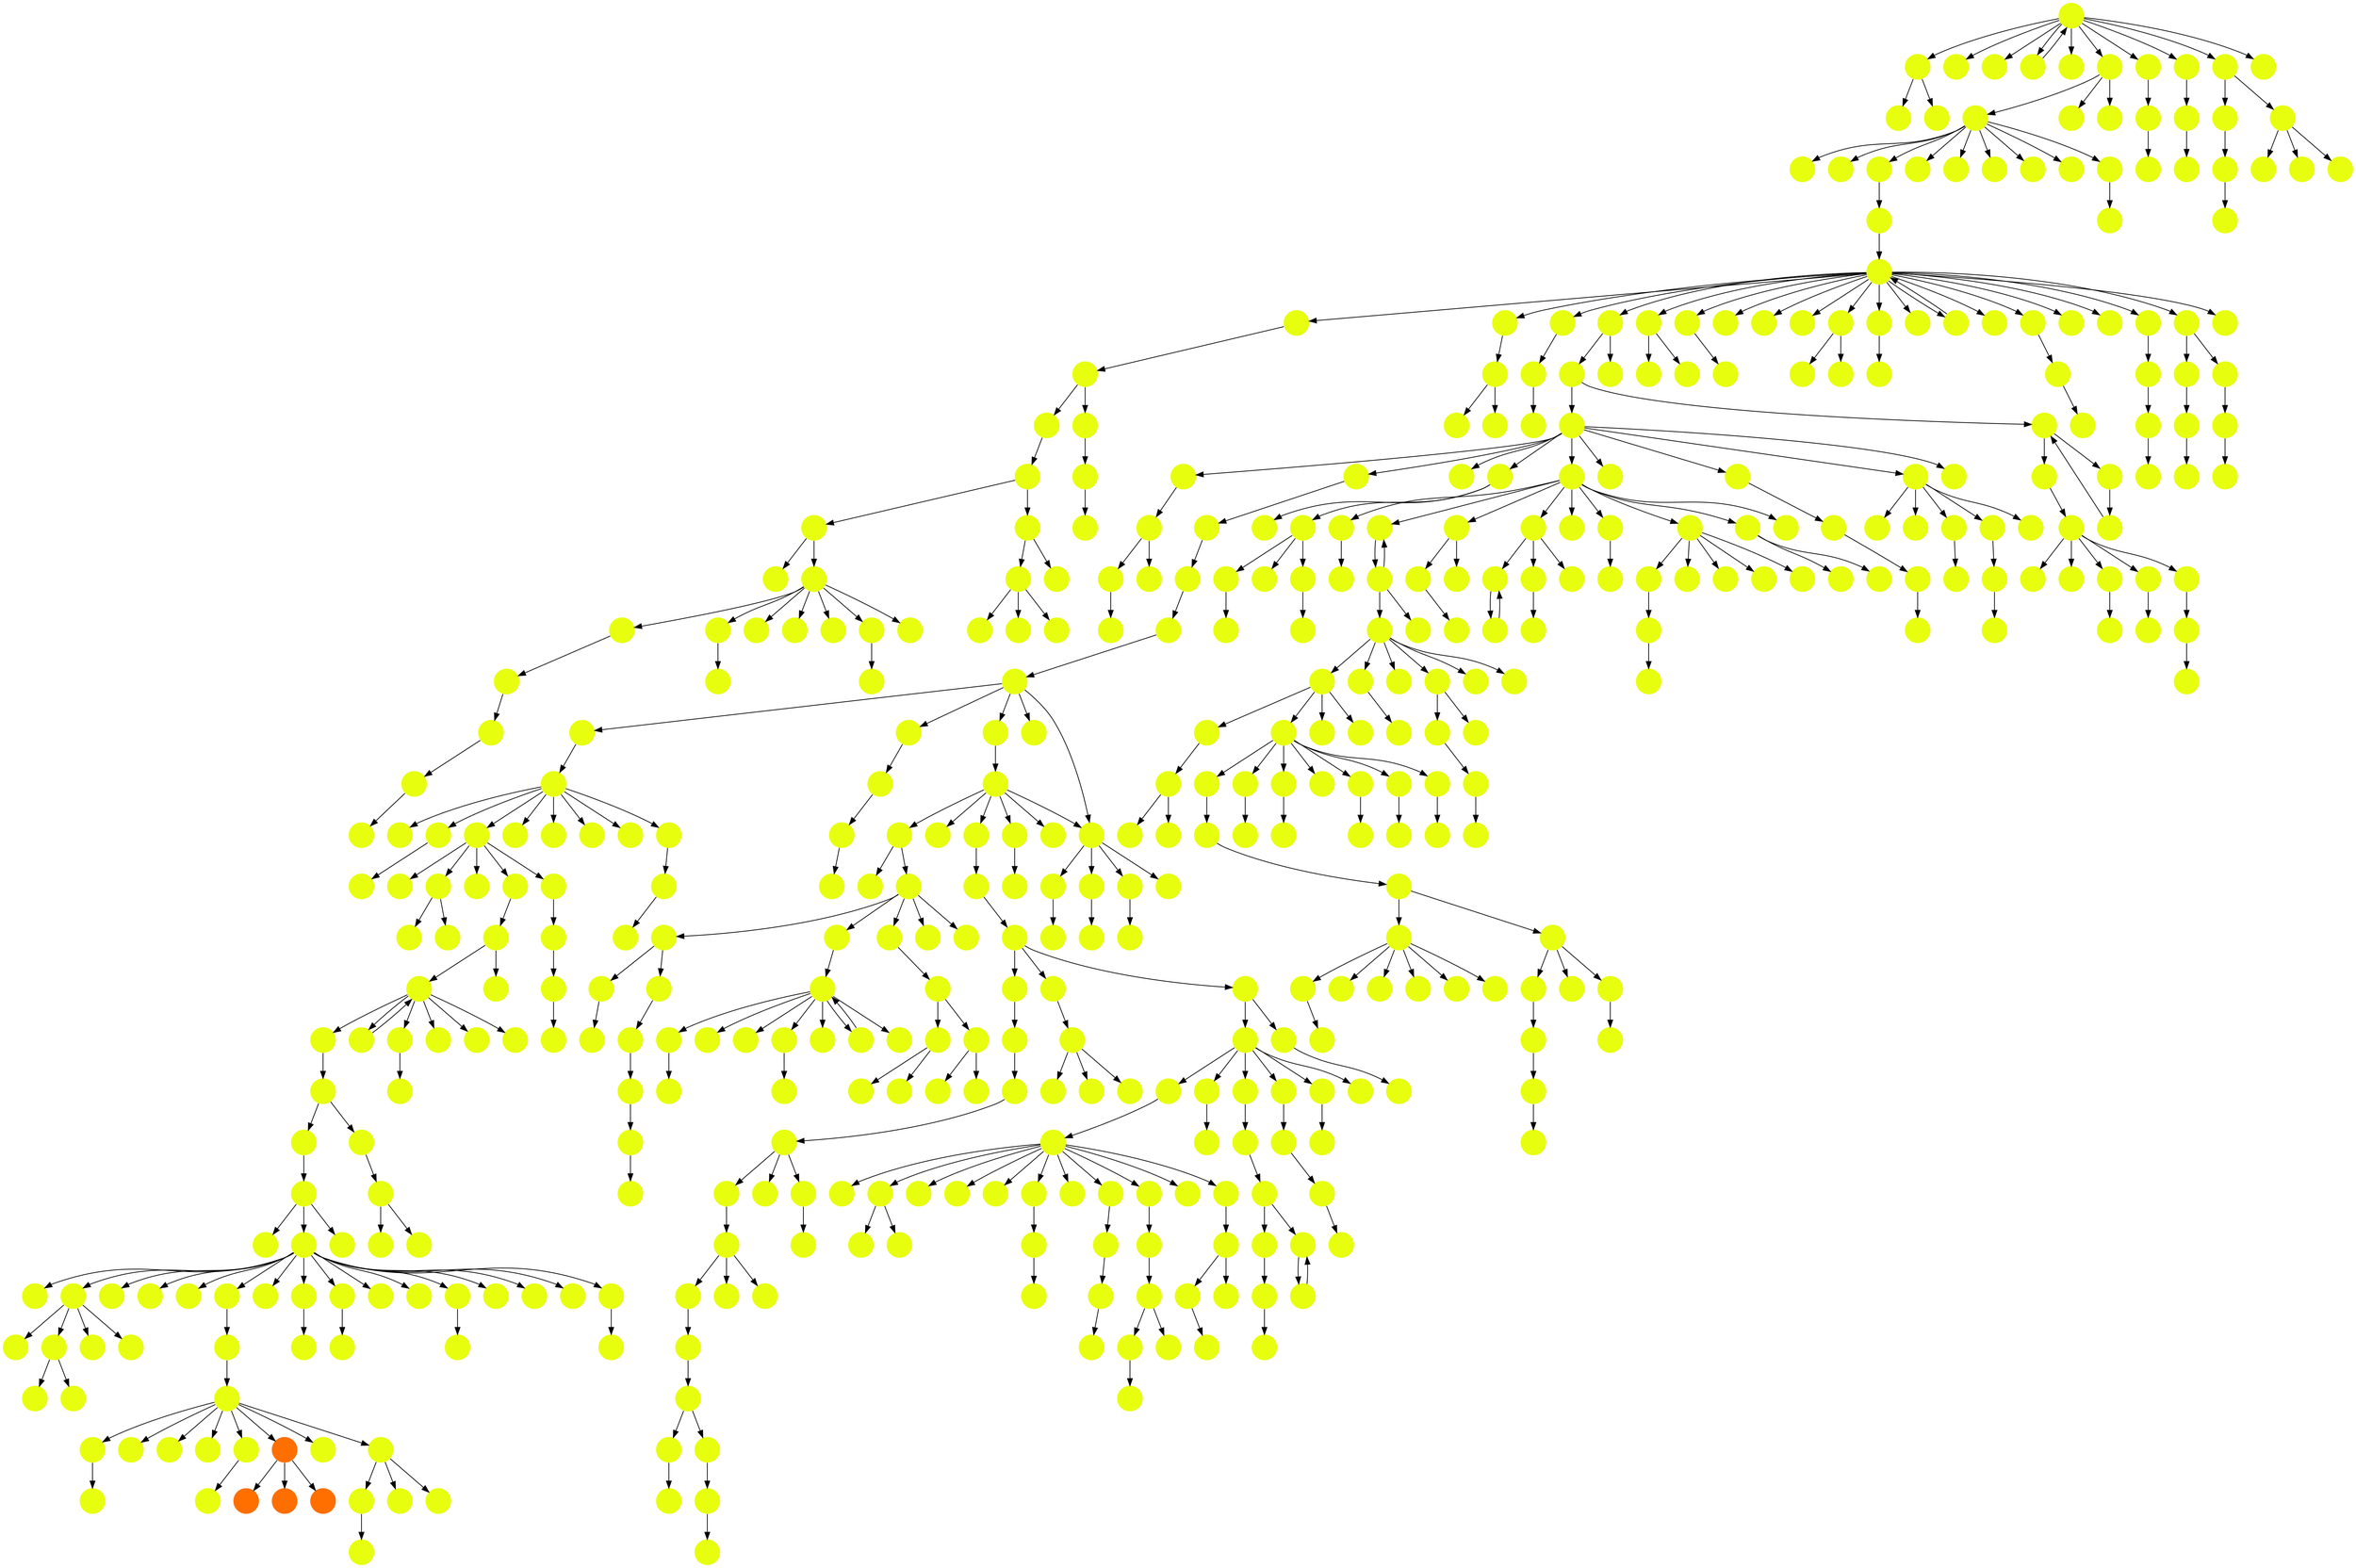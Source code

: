 digraph{
0 [tooltip = "P", penwidth = 0, style = filled, fillcolor = "#e7ff0f", shape = circle, label = ""]
1 [tooltip = "P", penwidth = 0, style = filled, fillcolor = "#e7ff0f", shape = circle, label = ""]
2 [tooltip = "P", penwidth = 0, style = filled, fillcolor = "#e7ff0f", shape = circle, label = ""]
3 [tooltip = "P", penwidth = 0, style = filled, fillcolor = "#e7ff0f", shape = circle, label = ""]
4 [tooltip = "P", penwidth = 0, style = filled, fillcolor = "#e7ff0f", shape = circle, label = ""]
5 [tooltip = "P", penwidth = 0, style = filled, fillcolor = "#e7ff0f", shape = circle, label = ""]
6 [tooltip = "P", penwidth = 0, style = filled, fillcolor = "#e7ff0f", shape = circle, label = ""]
7 [tooltip = "P", penwidth = 0, style = filled, fillcolor = "#e7ff0f", shape = circle, label = ""]
8 [tooltip = "P", penwidth = 0, style = filled, fillcolor = "#e7ff0f", shape = circle, label = ""]
9 [tooltip = "P", penwidth = 0, style = filled, fillcolor = "#e7ff0f", shape = circle, label = ""]
10 [tooltip = "P", penwidth = 0, style = filled, fillcolor = "#e7ff0f", shape = circle, label = ""]
11 [tooltip = "P", penwidth = 0, style = filled, fillcolor = "#e7ff0f", shape = circle, label = ""]
12 [tooltip = "P", penwidth = 0, style = filled, fillcolor = "#e7ff0f", shape = circle, label = ""]
13 [tooltip = "P", penwidth = 0, style = filled, fillcolor = "#e7ff0f", shape = circle, label = ""]
14 [tooltip = "P", penwidth = 0, style = filled, fillcolor = "#e7ff0f", shape = circle, label = ""]
15 [tooltip = "P", penwidth = 0, style = filled, fillcolor = "#e7ff0f", shape = circle, label = ""]
16 [tooltip = "P", penwidth = 0, style = filled, fillcolor = "#e7ff0f", shape = circle, label = ""]
17 [tooltip = "P", penwidth = 0, style = filled, fillcolor = "#e7ff0f", shape = circle, label = ""]
18 [tooltip = "P", penwidth = 0, style = filled, fillcolor = "#e7ff0f", shape = circle, label = ""]
19 [tooltip = "P", penwidth = 0, style = filled, fillcolor = "#e7ff0f", shape = circle, label = ""]
20 [tooltip = "P", penwidth = 0, style = filled, fillcolor = "#e7ff0f", shape = circle, label = ""]
21 [tooltip = "P", penwidth = 0, style = filled, fillcolor = "#e7ff0f", shape = circle, label = ""]
22 [tooltip = "P", penwidth = 0, style = filled, fillcolor = "#e7ff0f", shape = circle, label = ""]
23 [tooltip = "P", penwidth = 0, style = filled, fillcolor = "#e7ff0f", shape = circle, label = ""]
24 [tooltip = "P", penwidth = 0, style = filled, fillcolor = "#e7ff0f", shape = circle, label = ""]
25 [tooltip = "P", penwidth = 0, style = filled, fillcolor = "#e7ff0f", shape = circle, label = ""]
26 [tooltip = "P", penwidth = 0, style = filled, fillcolor = "#e7ff0f", shape = circle, label = ""]
27 [tooltip = "P", penwidth = 0, style = filled, fillcolor = "#e7ff0f", shape = circle, label = ""]
28 [tooltip = "P", penwidth = 0, style = filled, fillcolor = "#e7ff0f", shape = circle, label = ""]
29 [tooltip = "P", penwidth = 0, style = filled, fillcolor = "#e7ff0f", shape = circle, label = ""]
30 [tooltip = "P", penwidth = 0, style = filled, fillcolor = "#e7ff0f", shape = circle, label = ""]
31 [tooltip = "P", penwidth = 0, style = filled, fillcolor = "#e7ff0f", shape = circle, label = ""]
32 [tooltip = "P", penwidth = 0, style = filled, fillcolor = "#e7ff0f", shape = circle, label = ""]
33 [tooltip = "P", penwidth = 0, style = filled, fillcolor = "#e7ff0f", shape = circle, label = ""]
34 [tooltip = "P", penwidth = 0, style = filled, fillcolor = "#e7ff0f", shape = circle, label = ""]
35 [tooltip = "P", penwidth = 0, style = filled, fillcolor = "#e7ff0f", shape = circle, label = ""]
36 [tooltip = "P", penwidth = 0, style = filled, fillcolor = "#e7ff0f", shape = circle, label = ""]
37 [tooltip = "P", penwidth = 0, style = filled, fillcolor = "#e7ff0f", shape = circle, label = ""]
38 [tooltip = "P", penwidth = 0, style = filled, fillcolor = "#e7ff0f", shape = circle, label = ""]
39 [tooltip = "P", penwidth = 0, style = filled, fillcolor = "#e7ff0f", shape = circle, label = ""]
40 [tooltip = "P", penwidth = 0, style = filled, fillcolor = "#e7ff0f", shape = circle, label = ""]
41 [tooltip = "P", penwidth = 0, style = filled, fillcolor = "#e7ff0f", shape = circle, label = ""]
42 [tooltip = "P", penwidth = 0, style = filled, fillcolor = "#e7ff0f", shape = circle, label = ""]
43 [tooltip = "P", penwidth = 0, style = filled, fillcolor = "#e7ff0f", shape = circle, label = ""]
44 [tooltip = "P", penwidth = 0, style = filled, fillcolor = "#e7ff0f", shape = circle, label = ""]
45 [tooltip = "P", penwidth = 0, style = filled, fillcolor = "#e7ff0f", shape = circle, label = ""]
46 [tooltip = "P", penwidth = 0, style = filled, fillcolor = "#e7ff0f", shape = circle, label = ""]
47 [tooltip = "P", penwidth = 0, style = filled, fillcolor = "#e7ff0f", shape = circle, label = ""]
48 [tooltip = "P", penwidth = 0, style = filled, fillcolor = "#e7ff0f", shape = circle, label = ""]
49 [tooltip = "P", penwidth = 0, style = filled, fillcolor = "#e7ff0f", shape = circle, label = ""]
50 [tooltip = "P", penwidth = 0, style = filled, fillcolor = "#e7ff0f", shape = circle, label = ""]
51 [tooltip = "P", penwidth = 0, style = filled, fillcolor = "#e7ff0f", shape = circle, label = ""]
52 [tooltip = "P", penwidth = 0, style = filled, fillcolor = "#e7ff0f", shape = circle, label = ""]
53 [tooltip = "P", penwidth = 0, style = filled, fillcolor = "#e7ff0f", shape = circle, label = ""]
54 [tooltip = "P", penwidth = 0, style = filled, fillcolor = "#e7ff0f", shape = circle, label = ""]
55 [tooltip = "P", penwidth = 0, style = filled, fillcolor = "#e7ff0f", shape = circle, label = ""]
56 [tooltip = "P", penwidth = 0, style = filled, fillcolor = "#e7ff0f", shape = circle, label = ""]
57 [tooltip = "P", penwidth = 0, style = filled, fillcolor = "#e7ff0f", shape = circle, label = ""]
58 [tooltip = "P", penwidth = 0, style = filled, fillcolor = "#e7ff0f", shape = circle, label = ""]
59 [tooltip = "P", penwidth = 0, style = filled, fillcolor = "#e7ff0f", shape = circle, label = ""]
60 [tooltip = "P", penwidth = 0, style = filled, fillcolor = "#e7ff0f", shape = circle, label = ""]
61 [tooltip = "P", penwidth = 0, style = filled, fillcolor = "#e7ff0f", shape = circle, label = ""]
62 [tooltip = "P", penwidth = 0, style = filled, fillcolor = "#e7ff0f", shape = circle, label = ""]
63 [tooltip = "P", penwidth = 0, style = filled, fillcolor = "#e7ff0f", shape = circle, label = ""]
64 [tooltip = "P", penwidth = 0, style = filled, fillcolor = "#e7ff0f", shape = circle, label = ""]
65 [tooltip = "P", penwidth = 0, style = filled, fillcolor = "#e7ff0f", shape = circle, label = ""]
66 [tooltip = "P", penwidth = 0, style = filled, fillcolor = "#e7ff0f", shape = circle, label = ""]
67 [tooltip = "P", penwidth = 0, style = filled, fillcolor = "#e7ff0f", shape = circle, label = ""]
68 [tooltip = "P", penwidth = 0, style = filled, fillcolor = "#e7ff0f", shape = circle, label = ""]
69 [tooltip = "P", penwidth = 0, style = filled, fillcolor = "#e7ff0f", shape = circle, label = ""]
70 [tooltip = "P", penwidth = 0, style = filled, fillcolor = "#e7ff0f", shape = circle, label = ""]
71 [tooltip = "P", penwidth = 0, style = filled, fillcolor = "#e7ff0f", shape = circle, label = ""]
72 [tooltip = "P", penwidth = 0, style = filled, fillcolor = "#e7ff0f", shape = circle, label = ""]
73 [tooltip = "P", penwidth = 0, style = filled, fillcolor = "#e7ff0f", shape = circle, label = ""]
74 [tooltip = "P", penwidth = 0, style = filled, fillcolor = "#e7ff0f", shape = circle, label = ""]
75 [tooltip = "P", penwidth = 0, style = filled, fillcolor = "#e7ff0f", shape = circle, label = ""]
76 [tooltip = "P", penwidth = 0, style = filled, fillcolor = "#e7ff0f", shape = circle, label = ""]
77 [tooltip = "P", penwidth = 0, style = filled, fillcolor = "#e7ff0f", shape = circle, label = ""]
78 [tooltip = "P", penwidth = 0, style = filled, fillcolor = "#e7ff0f", shape = circle, label = ""]
79 [tooltip = "P", penwidth = 0, style = filled, fillcolor = "#e7ff0f", shape = circle, label = ""]
80 [tooltip = "P", penwidth = 0, style = filled, fillcolor = "#e7ff0f", shape = circle, label = ""]
81 [tooltip = "P", penwidth = 0, style = filled, fillcolor = "#e7ff0f", shape = circle, label = ""]
82 [tooltip = "P", penwidth = 0, style = filled, fillcolor = "#e7ff0f", shape = circle, label = ""]
83 [tooltip = "P", penwidth = 0, style = filled, fillcolor = "#e7ff0f", shape = circle, label = ""]
84 [tooltip = "P", penwidth = 0, style = filled, fillcolor = "#e7ff0f", shape = circle, label = ""]
85 [tooltip = "P", penwidth = 0, style = filled, fillcolor = "#e7ff0f", shape = circle, label = ""]
86 [tooltip = "P", penwidth = 0, style = filled, fillcolor = "#e7ff0f", shape = circle, label = ""]
87 [tooltip = "P", penwidth = 0, style = filled, fillcolor = "#e7ff0f", shape = circle, label = ""]
88 [tooltip = "P", penwidth = 0, style = filled, fillcolor = "#e7ff0f", shape = circle, label = ""]
89 [tooltip = "P", penwidth = 0, style = filled, fillcolor = "#e7ff0f", shape = circle, label = ""]
90 [tooltip = "P", penwidth = 0, style = filled, fillcolor = "#e7ff0f", shape = circle, label = ""]
91 [tooltip = "P", penwidth = 0, style = filled, fillcolor = "#e7ff0f", shape = circle, label = ""]
92 [tooltip = "P", penwidth = 0, style = filled, fillcolor = "#e7ff0f", shape = circle, label = ""]
93 [tooltip = "P", penwidth = 0, style = filled, fillcolor = "#e7ff0f", shape = circle, label = ""]
94 [tooltip = "P", penwidth = 0, style = filled, fillcolor = "#e7ff0f", shape = circle, label = ""]
95 [tooltip = "P", penwidth = 0, style = filled, fillcolor = "#e7ff0f", shape = circle, label = ""]
96 [tooltip = "P", penwidth = 0, style = filled, fillcolor = "#e7ff0f", shape = circle, label = ""]
97 [tooltip = "P", penwidth = 0, style = filled, fillcolor = "#e7ff0f", shape = circle, label = ""]
98 [tooltip = "P", penwidth = 0, style = filled, fillcolor = "#e7ff0f", shape = circle, label = ""]
99 [tooltip = "P", penwidth = 0, style = filled, fillcolor = "#e7ff0f", shape = circle, label = ""]
100 [tooltip = "P", penwidth = 0, style = filled, fillcolor = "#e7ff0f", shape = circle, label = ""]
101 [tooltip = "P", penwidth = 0, style = filled, fillcolor = "#e7ff0f", shape = circle, label = ""]
102 [tooltip = "P", penwidth = 0, style = filled, fillcolor = "#e7ff0f", shape = circle, label = ""]
103 [tooltip = "P", penwidth = 0, style = filled, fillcolor = "#e7ff0f", shape = circle, label = ""]
104 [tooltip = "P", penwidth = 0, style = filled, fillcolor = "#e7ff0f", shape = circle, label = ""]
105 [tooltip = "P", penwidth = 0, style = filled, fillcolor = "#e7ff0f", shape = circle, label = ""]
106 [tooltip = "P", penwidth = 0, style = filled, fillcolor = "#e7ff0f", shape = circle, label = ""]
107 [tooltip = "P", penwidth = 0, style = filled, fillcolor = "#e7ff0f", shape = circle, label = ""]
108 [tooltip = "P", penwidth = 0, style = filled, fillcolor = "#e7ff0f", shape = circle, label = ""]
109 [tooltip = "P", penwidth = 0, style = filled, fillcolor = "#e7ff0f", shape = circle, label = ""]
110 [tooltip = "P", penwidth = 0, style = filled, fillcolor = "#e7ff0f", shape = circle, label = ""]
111 [tooltip = "P", penwidth = 0, style = filled, fillcolor = "#e7ff0f", shape = circle, label = ""]
112 [tooltip = "P", penwidth = 0, style = filled, fillcolor = "#e7ff0f", shape = circle, label = ""]
113 [tooltip = "P", penwidth = 0, style = filled, fillcolor = "#e7ff0f", shape = circle, label = ""]
114 [tooltip = "P", penwidth = 0, style = filled, fillcolor = "#e7ff0f", shape = circle, label = ""]
115 [tooltip = "P", penwidth = 0, style = filled, fillcolor = "#e7ff0f", shape = circle, label = ""]
116 [tooltip = "P", penwidth = 0, style = filled, fillcolor = "#e7ff0f", shape = circle, label = ""]
117 [tooltip = "P", penwidth = 0, style = filled, fillcolor = "#e7ff0f", shape = circle, label = ""]
118 [tooltip = "P", penwidth = 0, style = filled, fillcolor = "#e7ff0f", shape = circle, label = ""]
119 [tooltip = "P", penwidth = 0, style = filled, fillcolor = "#e7ff0f", shape = circle, label = ""]
120 [tooltip = "P", penwidth = 0, style = filled, fillcolor = "#e7ff0f", shape = circle, label = ""]
121 [tooltip = "P", penwidth = 0, style = filled, fillcolor = "#e7ff0f", shape = circle, label = ""]
122 [tooltip = "P", penwidth = 0, style = filled, fillcolor = "#e7ff0f", shape = circle, label = ""]
123 [tooltip = "P", penwidth = 0, style = filled, fillcolor = "#e7ff0f", shape = circle, label = ""]
124 [tooltip = "P", penwidth = 0, style = filled, fillcolor = "#e7ff0f", shape = circle, label = ""]
125 [tooltip = "P", penwidth = 0, style = filled, fillcolor = "#e7ff0f", shape = circle, label = ""]
126 [tooltip = "P", penwidth = 0, style = filled, fillcolor = "#e7ff0f", shape = circle, label = ""]
127 [tooltip = "P", penwidth = 0, style = filled, fillcolor = "#e7ff0f", shape = circle, label = ""]
128 [tooltip = "P", penwidth = 0, style = filled, fillcolor = "#e7ff0f", shape = circle, label = ""]
129 [tooltip = "P", penwidth = 0, style = filled, fillcolor = "#e7ff0f", shape = circle, label = ""]
130 [tooltip = "P", penwidth = 0, style = filled, fillcolor = "#e7ff0f", shape = circle, label = ""]
131 [tooltip = "P", penwidth = 0, style = filled, fillcolor = "#e7ff0f", shape = circle, label = ""]
132 [tooltip = "P", penwidth = 0, style = filled, fillcolor = "#e7ff0f", shape = circle, label = ""]
133 [tooltip = "P", penwidth = 0, style = filled, fillcolor = "#e7ff0f", shape = circle, label = ""]
134 [tooltip = "P", penwidth = 0, style = filled, fillcolor = "#e7ff0f", shape = circle, label = ""]
135 [tooltip = "P", penwidth = 0, style = filled, fillcolor = "#e7ff0f", shape = circle, label = ""]
136 [tooltip = "P", penwidth = 0, style = filled, fillcolor = "#e7ff0f", shape = circle, label = ""]
137 [tooltip = "P", penwidth = 0, style = filled, fillcolor = "#e7ff0f", shape = circle, label = ""]
138 [tooltip = "P", penwidth = 0, style = filled, fillcolor = "#e7ff0f", shape = circle, label = ""]
139 [tooltip = "P", penwidth = 0, style = filled, fillcolor = "#e7ff0f", shape = circle, label = ""]
140 [tooltip = "P", penwidth = 0, style = filled, fillcolor = "#e7ff0f", shape = circle, label = ""]
141 [tooltip = "P", penwidth = 0, style = filled, fillcolor = "#e7ff0f", shape = circle, label = ""]
142 [tooltip = "P", penwidth = 0, style = filled, fillcolor = "#e7ff0f", shape = circle, label = ""]
143 [tooltip = "P", penwidth = 0, style = filled, fillcolor = "#e7ff0f", shape = circle, label = ""]
144 [tooltip = "P", penwidth = 0, style = filled, fillcolor = "#e7ff0f", shape = circle, label = ""]
145 [tooltip = "P", penwidth = 0, style = filled, fillcolor = "#e7ff0f", shape = circle, label = ""]
146 [tooltip = "P", penwidth = 0, style = filled, fillcolor = "#e7ff0f", shape = circle, label = ""]
147 [tooltip = "P", penwidth = 0, style = filled, fillcolor = "#e7ff0f", shape = circle, label = ""]
148 [tooltip = "P", penwidth = 0, style = filled, fillcolor = "#e7ff0f", shape = circle, label = ""]
149 [tooltip = "P", penwidth = 0, style = filled, fillcolor = "#e7ff0f", shape = circle, label = ""]
150 [tooltip = "P", penwidth = 0, style = filled, fillcolor = "#e7ff0f", shape = circle, label = ""]
151 [tooltip = "P", penwidth = 0, style = filled, fillcolor = "#e7ff0f", shape = circle, label = ""]
152 [tooltip = "P", penwidth = 0, style = filled, fillcolor = "#e7ff0f", shape = circle, label = ""]
153 [tooltip = "P", penwidth = 0, style = filled, fillcolor = "#e7ff0f", shape = circle, label = ""]
154 [tooltip = "P", penwidth = 0, style = filled, fillcolor = "#e7ff0f", shape = circle, label = ""]
155 [tooltip = "P", penwidth = 0, style = filled, fillcolor = "#e7ff0f", shape = circle, label = ""]
156 [tooltip = "P", penwidth = 0, style = filled, fillcolor = "#e7ff0f", shape = circle, label = ""]
157 [tooltip = "P", penwidth = 0, style = filled, fillcolor = "#e7ff0f", shape = circle, label = ""]
158 [tooltip = "P", penwidth = 0, style = filled, fillcolor = "#e7ff0f", shape = circle, label = ""]
159 [tooltip = "P", penwidth = 0, style = filled, fillcolor = "#e7ff0f", shape = circle, label = ""]
160 [tooltip = "P", penwidth = 0, style = filled, fillcolor = "#e7ff0f", shape = circle, label = ""]
161 [tooltip = "P", penwidth = 0, style = filled, fillcolor = "#e7ff0f", shape = circle, label = ""]
162 [tooltip = "P", penwidth = 0, style = filled, fillcolor = "#e7ff0f", shape = circle, label = ""]
163 [tooltip = "P", penwidth = 0, style = filled, fillcolor = "#e7ff0f", shape = circle, label = ""]
164 [tooltip = "P", penwidth = 0, style = filled, fillcolor = "#e7ff0f", shape = circle, label = ""]
165 [tooltip = "P", penwidth = 0, style = filled, fillcolor = "#e7ff0f", shape = circle, label = ""]
166 [tooltip = "P", penwidth = 0, style = filled, fillcolor = "#e7ff0f", shape = circle, label = ""]
167 [tooltip = "P", penwidth = 0, style = filled, fillcolor = "#e7ff0f", shape = circle, label = ""]
168 [tooltip = "P", penwidth = 0, style = filled, fillcolor = "#e7ff0f", shape = circle, label = ""]
169 [tooltip = "P", penwidth = 0, style = filled, fillcolor = "#e7ff0f", shape = circle, label = ""]
170 [tooltip = "P", penwidth = 0, style = filled, fillcolor = "#e7ff0f", shape = circle, label = ""]
171 [tooltip = "P", penwidth = 0, style = filled, fillcolor = "#e7ff0f", shape = circle, label = ""]
172 [tooltip = "P", penwidth = 0, style = filled, fillcolor = "#e7ff0f", shape = circle, label = ""]
173 [tooltip = "P", penwidth = 0, style = filled, fillcolor = "#e7ff0f", shape = circle, label = ""]
174 [tooltip = "P", penwidth = 0, style = filled, fillcolor = "#e7ff0f", shape = circle, label = ""]
175 [tooltip = "P", penwidth = 0, style = filled, fillcolor = "#e7ff0f", shape = circle, label = ""]
176 [tooltip = "P", penwidth = 0, style = filled, fillcolor = "#e7ff0f", shape = circle, label = ""]
177 [tooltip = "P", penwidth = 0, style = filled, fillcolor = "#e7ff0f", shape = circle, label = ""]
178 [tooltip = "P", penwidth = 0, style = filled, fillcolor = "#e7ff0f", shape = circle, label = ""]
179 [tooltip = "P", penwidth = 0, style = filled, fillcolor = "#e7ff0f", shape = circle, label = ""]
180 [tooltip = "P", penwidth = 0, style = filled, fillcolor = "#e7ff0f", shape = circle, label = ""]
181 [tooltip = "P", penwidth = 0, style = filled, fillcolor = "#e7ff0f", shape = circle, label = ""]
182 [tooltip = "P", penwidth = 0, style = filled, fillcolor = "#e7ff0f", shape = circle, label = ""]
183 [tooltip = "P", penwidth = 0, style = filled, fillcolor = "#e7ff0f", shape = circle, label = ""]
184 [tooltip = "P", penwidth = 0, style = filled, fillcolor = "#e7ff0f", shape = circle, label = ""]
185 [tooltip = "P", penwidth = 0, style = filled, fillcolor = "#e7ff0f", shape = circle, label = ""]
186 [tooltip = "P", penwidth = 0, style = filled, fillcolor = "#e7ff0f", shape = circle, label = ""]
187 [tooltip = "P", penwidth = 0, style = filled, fillcolor = "#e7ff0f", shape = circle, label = ""]
188 [tooltip = "P", penwidth = 0, style = filled, fillcolor = "#e7ff0f", shape = circle, label = ""]
189 [tooltip = "P", penwidth = 0, style = filled, fillcolor = "#e7ff0f", shape = circle, label = ""]
190 [tooltip = "P", penwidth = 0, style = filled, fillcolor = "#e7ff0f", shape = circle, label = ""]
191 [tooltip = "P", penwidth = 0, style = filled, fillcolor = "#e7ff0f", shape = circle, label = ""]
192 [tooltip = "P", penwidth = 0, style = filled, fillcolor = "#e7ff0f", shape = circle, label = ""]
193 [tooltip = "P", penwidth = 0, style = filled, fillcolor = "#e7ff0f", shape = circle, label = ""]
194 [tooltip = "P", penwidth = 0, style = filled, fillcolor = "#e7ff0f", shape = circle, label = ""]
195 [tooltip = "P", penwidth = 0, style = filled, fillcolor = "#e7ff0f", shape = circle, label = ""]
196 [tooltip = "P", penwidth = 0, style = filled, fillcolor = "#e7ff0f", shape = circle, label = ""]
197 [tooltip = "P", penwidth = 0, style = filled, fillcolor = "#e7ff0f", shape = circle, label = ""]
198 [tooltip = "P", penwidth = 0, style = filled, fillcolor = "#e7ff0f", shape = circle, label = ""]
199 [tooltip = "P", penwidth = 0, style = filled, fillcolor = "#e7ff0f", shape = circle, label = ""]
200 [tooltip = "P", penwidth = 0, style = filled, fillcolor = "#e7ff0f", shape = circle, label = ""]
201 [tooltip = "P", penwidth = 0, style = filled, fillcolor = "#e7ff0f", shape = circle, label = ""]
202 [tooltip = "P", penwidth = 0, style = filled, fillcolor = "#e7ff0f", shape = circle, label = ""]
203 [tooltip = "P", penwidth = 0, style = filled, fillcolor = "#e7ff0f", shape = circle, label = ""]
204 [tooltip = "P", penwidth = 0, style = filled, fillcolor = "#e7ff0f", shape = circle, label = ""]
205 [tooltip = "P", penwidth = 0, style = filled, fillcolor = "#e7ff0f", shape = circle, label = ""]
206 [tooltip = "P", penwidth = 0, style = filled, fillcolor = "#e7ff0f", shape = circle, label = ""]
207 [tooltip = "P", penwidth = 0, style = filled, fillcolor = "#e7ff0f", shape = circle, label = ""]
208 [tooltip = "P", penwidth = 0, style = filled, fillcolor = "#e7ff0f", shape = circle, label = ""]
209 [tooltip = "P", penwidth = 0, style = filled, fillcolor = "#e7ff0f", shape = circle, label = ""]
210 [tooltip = "P", penwidth = 0, style = filled, fillcolor = "#e7ff0f", shape = circle, label = ""]
211 [tooltip = "P", penwidth = 0, style = filled, fillcolor = "#e7ff0f", shape = circle, label = ""]
212 [tooltip = "P", penwidth = 0, style = filled, fillcolor = "#e7ff0f", shape = circle, label = ""]
213 [tooltip = "P", penwidth = 0, style = filled, fillcolor = "#e7ff0f", shape = circle, label = ""]
214 [tooltip = "P", penwidth = 0, style = filled, fillcolor = "#e7ff0f", shape = circle, label = ""]
215 [tooltip = "P", penwidth = 0, style = filled, fillcolor = "#e7ff0f", shape = circle, label = ""]
216 [tooltip = "P", penwidth = 0, style = filled, fillcolor = "#e7ff0f", shape = circle, label = ""]
217 [tooltip = "P", penwidth = 0, style = filled, fillcolor = "#e7ff0f", shape = circle, label = ""]
218 [tooltip = "P", penwidth = 0, style = filled, fillcolor = "#e7ff0f", shape = circle, label = ""]
219 [tooltip = "P", penwidth = 0, style = filled, fillcolor = "#e7ff0f", shape = circle, label = ""]
220 [tooltip = "P", penwidth = 0, style = filled, fillcolor = "#e7ff0f", shape = circle, label = ""]
221 [tooltip = "P", penwidth = 0, style = filled, fillcolor = "#e7ff0f", shape = circle, label = ""]
222 [tooltip = "P", penwidth = 0, style = filled, fillcolor = "#e7ff0f", shape = circle, label = ""]
223 [tooltip = "P", penwidth = 0, style = filled, fillcolor = "#e7ff0f", shape = circle, label = ""]
224 [tooltip = "P", penwidth = 0, style = filled, fillcolor = "#e7ff0f", shape = circle, label = ""]
225 [tooltip = "P", penwidth = 0, style = filled, fillcolor = "#e7ff0f", shape = circle, label = ""]
226 [tooltip = "P", penwidth = 0, style = filled, fillcolor = "#e7ff0f", shape = circle, label = ""]
227 [tooltip = "P", penwidth = 0, style = filled, fillcolor = "#e7ff0f", shape = circle, label = ""]
228 [tooltip = "P", penwidth = 0, style = filled, fillcolor = "#e7ff0f", shape = circle, label = ""]
229 [tooltip = "P", penwidth = 0, style = filled, fillcolor = "#e7ff0f", shape = circle, label = ""]
230 [tooltip = "P", penwidth = 0, style = filled, fillcolor = "#e7ff0f", shape = circle, label = ""]
231 [tooltip = "P", penwidth = 0, style = filled, fillcolor = "#e7ff0f", shape = circle, label = ""]
232 [tooltip = "P", penwidth = 0, style = filled, fillcolor = "#e7ff0f", shape = circle, label = ""]
233 [tooltip = "P", penwidth = 0, style = filled, fillcolor = "#e7ff0f", shape = circle, label = ""]
234 [tooltip = "P", penwidth = 0, style = filled, fillcolor = "#e7ff0f", shape = circle, label = ""]
235 [tooltip = "P", penwidth = 0, style = filled, fillcolor = "#e7ff0f", shape = circle, label = ""]
236 [tooltip = "P", penwidth = 0, style = filled, fillcolor = "#e7ff0f", shape = circle, label = ""]
237 [tooltip = "P", penwidth = 0, style = filled, fillcolor = "#e7ff0f", shape = circle, label = ""]
238 [tooltip = "P", penwidth = 0, style = filled, fillcolor = "#e7ff0f", shape = circle, label = ""]
239 [tooltip = "P", penwidth = 0, style = filled, fillcolor = "#e7ff0f", shape = circle, label = ""]
240 [tooltip = "P", penwidth = 0, style = filled, fillcolor = "#e7ff0f", shape = circle, label = ""]
241 [tooltip = "P", penwidth = 0, style = filled, fillcolor = "#e7ff0f", shape = circle, label = ""]
242 [tooltip = "P", penwidth = 0, style = filled, fillcolor = "#e7ff0f", shape = circle, label = ""]
243 [tooltip = "P", penwidth = 0, style = filled, fillcolor = "#e7ff0f", shape = circle, label = ""]
244 [tooltip = "P", penwidth = 0, style = filled, fillcolor = "#e7ff0f", shape = circle, label = ""]
245 [tooltip = "P", penwidth = 0, style = filled, fillcolor = "#e7ff0f", shape = circle, label = ""]
246 [tooltip = "P", penwidth = 0, style = filled, fillcolor = "#e7ff0f", shape = circle, label = ""]
247 [tooltip = "P", penwidth = 0, style = filled, fillcolor = "#e7ff0f", shape = circle, label = ""]
248 [tooltip = "P", penwidth = 0, style = filled, fillcolor = "#e7ff0f", shape = circle, label = ""]
249 [tooltip = "P", penwidth = 0, style = filled, fillcolor = "#e7ff0f", shape = circle, label = ""]
250 [tooltip = "P", penwidth = 0, style = filled, fillcolor = "#e7ff0f", shape = circle, label = ""]
251 [tooltip = "P", penwidth = 0, style = filled, fillcolor = "#e7ff0f", shape = circle, label = ""]
252 [tooltip = "P", penwidth = 0, style = filled, fillcolor = "#e7ff0f", shape = circle, label = ""]
253 [tooltip = "P", penwidth = 0, style = filled, fillcolor = "#e7ff0f", shape = circle, label = ""]
254 [tooltip = "P", penwidth = 0, style = filled, fillcolor = "#e7ff0f", shape = circle, label = ""]
255 [tooltip = "P", penwidth = 0, style = filled, fillcolor = "#e7ff0f", shape = circle, label = ""]
256 [tooltip = "P", penwidth = 0, style = filled, fillcolor = "#e7ff0f", shape = circle, label = ""]
257 [tooltip = "P", penwidth = 0, style = filled, fillcolor = "#e7ff0f", shape = circle, label = ""]
258 [tooltip = "P", penwidth = 0, style = filled, fillcolor = "#e7ff0f", shape = circle, label = ""]
259 [tooltip = "P", penwidth = 0, style = filled, fillcolor = "#e7ff0f", shape = circle, label = ""]
260 [tooltip = "P", penwidth = 0, style = filled, fillcolor = "#e7ff0f", shape = circle, label = ""]
261 [tooltip = "P", penwidth = 0, style = filled, fillcolor = "#e7ff0f", shape = circle, label = ""]
262 [tooltip = "P", penwidth = 0, style = filled, fillcolor = "#e7ff0f", shape = circle, label = ""]
263 [tooltip = "P", penwidth = 0, style = filled, fillcolor = "#e7ff0f", shape = circle, label = ""]
264 [tooltip = "P", penwidth = 0, style = filled, fillcolor = "#e7ff0f", shape = circle, label = ""]
265 [tooltip = "P", penwidth = 0, style = filled, fillcolor = "#e7ff0f", shape = circle, label = ""]
266 [tooltip = "P", penwidth = 0, style = filled, fillcolor = "#e7ff0f", shape = circle, label = ""]
267 [tooltip = "P", penwidth = 0, style = filled, fillcolor = "#e7ff0f", shape = circle, label = ""]
268 [tooltip = "P", penwidth = 0, style = filled, fillcolor = "#e7ff0f", shape = circle, label = ""]
269 [tooltip = "P", penwidth = 0, style = filled, fillcolor = "#e7ff0f", shape = circle, label = ""]
270 [tooltip = "P", penwidth = 0, style = filled, fillcolor = "#e7ff0f", shape = circle, label = ""]
271 [tooltip = "P", penwidth = 0, style = filled, fillcolor = "#e7ff0f", shape = circle, label = ""]
272 [tooltip = "P", penwidth = 0, style = filled, fillcolor = "#e7ff0f", shape = circle, label = ""]
273 [tooltip = "P", penwidth = 0, style = filled, fillcolor = "#e7ff0f", shape = circle, label = ""]
274 [tooltip = "P", penwidth = 0, style = filled, fillcolor = "#e7ff0f", shape = circle, label = ""]
275 [tooltip = "P", penwidth = 0, style = filled, fillcolor = "#e7ff0f", shape = circle, label = ""]
276 [tooltip = "P", penwidth = 0, style = filled, fillcolor = "#e7ff0f", shape = circle, label = ""]
277 [tooltip = "P", penwidth = 0, style = filled, fillcolor = "#e7ff0f", shape = circle, label = ""]
278 [tooltip = "P", penwidth = 0, style = filled, fillcolor = "#e7ff0f", shape = circle, label = ""]
279 [tooltip = "P", penwidth = 0, style = filled, fillcolor = "#e7ff0f", shape = circle, label = ""]
280 [tooltip = "P", penwidth = 0, style = filled, fillcolor = "#e7ff0f", shape = circle, label = ""]
281 [tooltip = "P", penwidth = 0, style = filled, fillcolor = "#e7ff0f", shape = circle, label = ""]
282 [tooltip = "P", penwidth = 0, style = filled, fillcolor = "#e7ff0f", shape = circle, label = ""]
283 [tooltip = "P", penwidth = 0, style = filled, fillcolor = "#e7ff0f", shape = circle, label = ""]
284 [tooltip = "P", penwidth = 0, style = filled, fillcolor = "#e7ff0f", shape = circle, label = ""]
285 [tooltip = "P", penwidth = 0, style = filled, fillcolor = "#e7ff0f", shape = circle, label = ""]
286 [tooltip = "P", penwidth = 0, style = filled, fillcolor = "#e7ff0f", shape = circle, label = ""]
287 [tooltip = "P", penwidth = 0, style = filled, fillcolor = "#e7ff0f", shape = circle, label = ""]
288 [tooltip = "P", penwidth = 0, style = filled, fillcolor = "#e7ff0f", shape = circle, label = ""]
289 [tooltip = "P", penwidth = 0, style = filled, fillcolor = "#e7ff0f", shape = circle, label = ""]
290 [tooltip = "P", penwidth = 0, style = filled, fillcolor = "#e7ff0f", shape = circle, label = ""]
291 [tooltip = "P", penwidth = 0, style = filled, fillcolor = "#e7ff0f", shape = circle, label = ""]
292 [tooltip = "P", penwidth = 0, style = filled, fillcolor = "#e7ff0f", shape = circle, label = ""]
293 [tooltip = "P", penwidth = 0, style = filled, fillcolor = "#e7ff0f", shape = circle, label = ""]
294 [tooltip = "P", penwidth = 0, style = filled, fillcolor = "#e7ff0f", shape = circle, label = ""]
295 [tooltip = "P", penwidth = 0, style = filled, fillcolor = "#e7ff0f", shape = circle, label = ""]
296 [tooltip = "P", penwidth = 0, style = filled, fillcolor = "#e7ff0f", shape = circle, label = ""]
297 [tooltip = "P", penwidth = 0, style = filled, fillcolor = "#e7ff0f", shape = circle, label = ""]
298 [tooltip = "P", penwidth = 0, style = filled, fillcolor = "#e7ff0f", shape = circle, label = ""]
299 [tooltip = "P", penwidth = 0, style = filled, fillcolor = "#e7ff0f", shape = circle, label = ""]
300 [tooltip = "P", penwidth = 0, style = filled, fillcolor = "#e7ff0f", shape = circle, label = ""]
301 [tooltip = "P", penwidth = 0, style = filled, fillcolor = "#e7ff0f", shape = circle, label = ""]
302 [tooltip = "P", penwidth = 0, style = filled, fillcolor = "#e7ff0f", shape = circle, label = ""]
303 [tooltip = "P", penwidth = 0, style = filled, fillcolor = "#e7ff0f", shape = circle, label = ""]
304 [tooltip = "P", penwidth = 0, style = filled, fillcolor = "#e7ff0f", shape = circle, label = ""]
305 [tooltip = "P", penwidth = 0, style = filled, fillcolor = "#e7ff0f", shape = circle, label = ""]
306 [tooltip = "P", penwidth = 0, style = filled, fillcolor = "#e7ff0f", shape = circle, label = ""]
307 [tooltip = "P", penwidth = 0, style = filled, fillcolor = "#e7ff0f", shape = circle, label = ""]
308 [tooltip = "P", penwidth = 0, style = filled, fillcolor = "#e7ff0f", shape = circle, label = ""]
309 [tooltip = "P", penwidth = 0, style = filled, fillcolor = "#e7ff0f", shape = circle, label = ""]
310 [tooltip = "P", penwidth = 0, style = filled, fillcolor = "#e7ff0f", shape = circle, label = ""]
311 [tooltip = "P", penwidth = 0, style = filled, fillcolor = "#e7ff0f", shape = circle, label = ""]
312 [tooltip = "P", penwidth = 0, style = filled, fillcolor = "#e7ff0f", shape = circle, label = ""]
313 [tooltip = "P", penwidth = 0, style = filled, fillcolor = "#e7ff0f", shape = circle, label = ""]
314 [tooltip = "P", penwidth = 0, style = filled, fillcolor = "#e7ff0f", shape = circle, label = ""]
315 [tooltip = "P", penwidth = 0, style = filled, fillcolor = "#e7ff0f", shape = circle, label = ""]
316 [tooltip = "P", penwidth = 0, style = filled, fillcolor = "#e7ff0f", shape = circle, label = ""]
317 [tooltip = "P", penwidth = 0, style = filled, fillcolor = "#e7ff0f", shape = circle, label = ""]
318 [tooltip = "P", penwidth = 0, style = filled, fillcolor = "#e7ff0f", shape = circle, label = ""]
319 [tooltip = "P", penwidth = 0, style = filled, fillcolor = "#e7ff0f", shape = circle, label = ""]
320 [tooltip = "P", penwidth = 0, style = filled, fillcolor = "#e7ff0f", shape = circle, label = ""]
321 [tooltip = "P", penwidth = 0, style = filled, fillcolor = "#e7ff0f", shape = circle, label = ""]
322 [tooltip = "P", penwidth = 0, style = filled, fillcolor = "#e7ff0f", shape = circle, label = ""]
323 [tooltip = "P", penwidth = 0, style = filled, fillcolor = "#e7ff0f", shape = circle, label = ""]
324 [tooltip = "P", penwidth = 0, style = filled, fillcolor = "#e7ff0f", shape = circle, label = ""]
325 [tooltip = "P", penwidth = 0, style = filled, fillcolor = "#e7ff0f", shape = circle, label = ""]
326 [tooltip = "P", penwidth = 0, style = filled, fillcolor = "#e7ff0f", shape = circle, label = ""]
327 [tooltip = "P", penwidth = 0, style = filled, fillcolor = "#e7ff0f", shape = circle, label = ""]
328 [tooltip = "P", penwidth = 0, style = filled, fillcolor = "#e7ff0f", shape = circle, label = ""]
329 [tooltip = "P", penwidth = 0, style = filled, fillcolor = "#e7ff0f", shape = circle, label = ""]
330 [tooltip = "P", penwidth = 0, style = filled, fillcolor = "#e7ff0f", shape = circle, label = ""]
331 [tooltip = "P", penwidth = 0, style = filled, fillcolor = "#e7ff0f", shape = circle, label = ""]
332 [tooltip = "P", penwidth = 0, style = filled, fillcolor = "#e7ff0f", shape = circle, label = ""]
333 [tooltip = "P", penwidth = 0, style = filled, fillcolor = "#e7ff0f", shape = circle, label = ""]
334 [tooltip = "P", penwidth = 0, style = filled, fillcolor = "#e7ff0f", shape = circle, label = ""]
335 [tooltip = "P", penwidth = 0, style = filled, fillcolor = "#e7ff0f", shape = circle, label = ""]
336 [tooltip = "P", penwidth = 0, style = filled, fillcolor = "#e7ff0f", shape = circle, label = ""]
337 [tooltip = "P", penwidth = 0, style = filled, fillcolor = "#e7ff0f", shape = circle, label = ""]
338 [tooltip = "P", penwidth = 0, style = filled, fillcolor = "#e7ff0f", shape = circle, label = ""]
339 [tooltip = "P", penwidth = 0, style = filled, fillcolor = "#e7ff0f", shape = circle, label = ""]
340 [tooltip = "P", penwidth = 0, style = filled, fillcolor = "#e7ff0f", shape = circle, label = ""]
341 [tooltip = "P", penwidth = 0, style = filled, fillcolor = "#e7ff0f", shape = circle, label = ""]
342 [tooltip = "P", penwidth = 0, style = filled, fillcolor = "#e7ff0f", shape = circle, label = ""]
343 [tooltip = "P", penwidth = 0, style = filled, fillcolor = "#e7ff0f", shape = circle, label = ""]
344 [tooltip = "P", penwidth = 0, style = filled, fillcolor = "#e7ff0f", shape = circle, label = ""]
345 [tooltip = "P", penwidth = 0, style = filled, fillcolor = "#e7ff0f", shape = circle, label = ""]
346 [tooltip = "P", penwidth = 0, style = filled, fillcolor = "#e7ff0f", shape = circle, label = ""]
347 [tooltip = "P", penwidth = 0, style = filled, fillcolor = "#e7ff0f", shape = circle, label = ""]
348 [tooltip = "P", penwidth = 0, style = filled, fillcolor = "#e7ff0f", shape = circle, label = ""]
349 [tooltip = "P", penwidth = 0, style = filled, fillcolor = "#e7ff0f", shape = circle, label = ""]
350 [tooltip = "P", penwidth = 0, style = filled, fillcolor = "#e7ff0f", shape = circle, label = ""]
351 [tooltip = "P", penwidth = 0, style = filled, fillcolor = "#e7ff0f", shape = circle, label = ""]
352 [tooltip = "P", penwidth = 0, style = filled, fillcolor = "#e7ff0f", shape = circle, label = ""]
353 [tooltip = "P", penwidth = 0, style = filled, fillcolor = "#e7ff0f", shape = circle, label = ""]
354 [tooltip = "P", penwidth = 0, style = filled, fillcolor = "#e7ff0f", shape = circle, label = ""]
355 [tooltip = "P", penwidth = 0, style = filled, fillcolor = "#e7ff0f", shape = circle, label = ""]
356 [tooltip = "P", penwidth = 0, style = filled, fillcolor = "#e7ff0f", shape = circle, label = ""]
357 [tooltip = "P", penwidth = 0, style = filled, fillcolor = "#e7ff0f", shape = circle, label = ""]
358 [tooltip = "P", penwidth = 0, style = filled, fillcolor = "#e7ff0f", shape = circle, label = ""]
359 [tooltip = "P", penwidth = 0, style = filled, fillcolor = "#e7ff0f", shape = circle, label = ""]
360 [tooltip = "P", penwidth = 0, style = filled, fillcolor = "#e7ff0f", shape = circle, label = ""]
361 [tooltip = "P", penwidth = 0, style = filled, fillcolor = "#e7ff0f", shape = circle, label = ""]
362 [tooltip = "P", penwidth = 0, style = filled, fillcolor = "#e7ff0f", shape = circle, label = ""]
363 [tooltip = "P", penwidth = 0, style = filled, fillcolor = "#e7ff0f", shape = circle, label = ""]
364 [tooltip = "P", penwidth = 0, style = filled, fillcolor = "#e7ff0f", shape = circle, label = ""]
365 [tooltip = "P", penwidth = 0, style = filled, fillcolor = "#e7ff0f", shape = circle, label = ""]
366 [tooltip = "P", penwidth = 0, style = filled, fillcolor = "#e7ff0f", shape = circle, label = ""]
367 [tooltip = "P", penwidth = 0, style = filled, fillcolor = "#e7ff0f", shape = circle, label = ""]
368 [tooltip = "P", penwidth = 0, style = filled, fillcolor = "#e7ff0f", shape = circle, label = ""]
369 [tooltip = "P", penwidth = 0, style = filled, fillcolor = "#e7ff0f", shape = circle, label = ""]
370 [tooltip = "P", penwidth = 0, style = filled, fillcolor = "#e7ff0f", shape = circle, label = ""]
371 [tooltip = "P", penwidth = 0, style = filled, fillcolor = "#e7ff0f", shape = circle, label = ""]
372 [tooltip = "P", penwidth = 0, style = filled, fillcolor = "#e7ff0f", shape = circle, label = ""]
373 [tooltip = "P", penwidth = 0, style = filled, fillcolor = "#e7ff0f", shape = circle, label = ""]
374 [tooltip = "P", penwidth = 0, style = filled, fillcolor = "#e7ff0f", shape = circle, label = ""]
375 [tooltip = "P", penwidth = 0, style = filled, fillcolor = "#e7ff0f", shape = circle, label = ""]
376 [tooltip = "P", penwidth = 0, style = filled, fillcolor = "#e7ff0f", shape = circle, label = ""]
377 [tooltip = "P", penwidth = 0, style = filled, fillcolor = "#e7ff0f", shape = circle, label = ""]
378 [tooltip = "P", penwidth = 0, style = filled, fillcolor = "#e7ff0f", shape = circle, label = ""]
379 [tooltip = "P", penwidth = 0, style = filled, fillcolor = "#e7ff0f", shape = circle, label = ""]
380 [tooltip = "P", penwidth = 0, style = filled, fillcolor = "#e7ff0f", shape = circle, label = ""]
381 [tooltip = "P", penwidth = 0, style = filled, fillcolor = "#e7ff0f", shape = circle, label = ""]
382 [tooltip = "P", penwidth = 0, style = filled, fillcolor = "#e7ff0f", shape = circle, label = ""]
383 [tooltip = "P", penwidth = 0, style = filled, fillcolor = "#e7ff0f", shape = circle, label = ""]
384 [tooltip = "P", penwidth = 0, style = filled, fillcolor = "#e7ff0f", shape = circle, label = ""]
385 [tooltip = "P", penwidth = 0, style = filled, fillcolor = "#e7ff0f", shape = circle, label = ""]
386 [tooltip = "P", penwidth = 0, style = filled, fillcolor = "#e7ff0f", shape = circle, label = ""]
387 [tooltip = "P", penwidth = 0, style = filled, fillcolor = "#e7ff0f", shape = circle, label = ""]
388 [tooltip = "P", penwidth = 0, style = filled, fillcolor = "#e7ff0f", shape = circle, label = ""]
389 [tooltip = "P", penwidth = 0, style = filled, fillcolor = "#e7ff0f", shape = circle, label = ""]
390 [tooltip = "P", penwidth = 0, style = filled, fillcolor = "#e7ff0f", shape = circle, label = ""]
391 [tooltip = "P", penwidth = 0, style = filled, fillcolor = "#e7ff0f", shape = circle, label = ""]
392 [tooltip = "P", penwidth = 0, style = filled, fillcolor = "#e7ff0f", shape = circle, label = ""]
393 [tooltip = "P", penwidth = 0, style = filled, fillcolor = "#e7ff0f", shape = circle, label = ""]
394 [tooltip = "P", penwidth = 0, style = filled, fillcolor = "#e7ff0f", shape = circle, label = ""]
395 [tooltip = "P", penwidth = 0, style = filled, fillcolor = "#e7ff0f", shape = circle, label = ""]
396 [tooltip = "P", penwidth = 0, style = filled, fillcolor = "#e7ff0f", shape = circle, label = ""]
397 [tooltip = "P", penwidth = 0, style = filled, fillcolor = "#e7ff0f", shape = circle, label = ""]
398 [tooltip = "P", penwidth = 0, style = filled, fillcolor = "#e7ff0f", shape = circle, label = ""]
399 [tooltip = "P", penwidth = 0, style = filled, fillcolor = "#e7ff0f", shape = circle, label = ""]
400 [tooltip = "P", penwidth = 0, style = filled, fillcolor = "#e7ff0f", shape = circle, label = ""]
401 [tooltip = "P", penwidth = 0, style = filled, fillcolor = "#e7ff0f", shape = circle, label = ""]
402 [tooltip = "P", penwidth = 0, style = filled, fillcolor = "#e7ff0f", shape = circle, label = ""]
403 [tooltip = "P", penwidth = 0, style = filled, fillcolor = "#e7ff0f", shape = circle, label = ""]
404 [tooltip = "P", penwidth = 0, style = filled, fillcolor = "#e7ff0f", shape = circle, label = ""]
405 [tooltip = "P", penwidth = 0, style = filled, fillcolor = "#e7ff0f", shape = circle, label = ""]
406 [tooltip = "P", penwidth = 0, style = filled, fillcolor = "#e7ff0f", shape = circle, label = ""]
407 [tooltip = "P", penwidth = 0, style = filled, fillcolor = "#e7ff0f", shape = circle, label = ""]
408 [tooltip = "P", penwidth = 0, style = filled, fillcolor = "#e7ff0f", shape = circle, label = ""]
409 [tooltip = "P", penwidth = 0, style = filled, fillcolor = "#e7ff0f", shape = circle, label = ""]
410 [tooltip = "P", penwidth = 0, style = filled, fillcolor = "#e7ff0f", shape = circle, label = ""]
411 [tooltip = "P", penwidth = 0, style = filled, fillcolor = "#e7ff0f", shape = circle, label = ""]
412 [tooltip = "P", penwidth = 0, style = filled, fillcolor = "#e7ff0f", shape = circle, label = ""]
413 [tooltip = "P", penwidth = 0, style = filled, fillcolor = "#e7ff0f", shape = circle, label = ""]
414 [tooltip = "P", penwidth = 0, style = filled, fillcolor = "#e7ff0f", shape = circle, label = ""]
415 [tooltip = "P", penwidth = 0, style = filled, fillcolor = "#e7ff0f", shape = circle, label = ""]
416 [tooltip = "P", penwidth = 0, style = filled, fillcolor = "#e7ff0f", shape = circle, label = ""]
417 [tooltip = "P", penwidth = 0, style = filled, fillcolor = "#e7ff0f", shape = circle, label = ""]
418 [tooltip = "P", penwidth = 0, style = filled, fillcolor = "#e7ff0f", shape = circle, label = ""]
419 [tooltip = "P", penwidth = 0, style = filled, fillcolor = "#e7ff0f", shape = circle, label = ""]
420 [tooltip = "P", penwidth = 0, style = filled, fillcolor = "#e7ff0f", shape = circle, label = ""]
421 [tooltip = "P", penwidth = 0, style = filled, fillcolor = "#e7ff0f", shape = circle, label = ""]
422 [tooltip = "P", penwidth = 0, style = filled, fillcolor = "#e7ff0f", shape = circle, label = ""]
423 [tooltip = "P", penwidth = 0, style = filled, fillcolor = "#e7ff0f", shape = circle, label = ""]
424 [tooltip = "P", penwidth = 0, style = filled, fillcolor = "#e7ff0f", shape = circle, label = ""]
425 [tooltip = "P", penwidth = 0, style = filled, fillcolor = "#e7ff0f", shape = circle, label = ""]
426 [tooltip = "P", penwidth = 0, style = filled, fillcolor = "#e7ff0f", shape = circle, label = ""]
427 [tooltip = "P", penwidth = 0, style = filled, fillcolor = "#e7ff0f", shape = circle, label = ""]
428 [tooltip = "P", penwidth = 0, style = filled, fillcolor = "#e7ff0f", shape = circle, label = ""]
429 [tooltip = "P", penwidth = 0, style = filled, fillcolor = "#e7ff0f", shape = circle, label = ""]
430 [tooltip = "P", penwidth = 0, style = filled, fillcolor = "#e7ff0f", shape = circle, label = ""]
431 [tooltip = "P", penwidth = 0, style = filled, fillcolor = "#e7ff0f", shape = circle, label = ""]
432 [tooltip = "P", penwidth = 0, style = filled, fillcolor = "#e7ff0f", shape = circle, label = ""]
433 [tooltip = "P", penwidth = 0, style = filled, fillcolor = "#e7ff0f", shape = circle, label = ""]
434 [tooltip = "P", penwidth = 0, style = filled, fillcolor = "#e7ff0f", shape = circle, label = ""]
435 [tooltip = "P", penwidth = 0, style = filled, fillcolor = "#e7ff0f", shape = circle, label = ""]
436 [tooltip = "P", penwidth = 0, style = filled, fillcolor = "#e7ff0f", shape = circle, label = ""]
437 [tooltip = "P", penwidth = 0, style = filled, fillcolor = "#e7ff0f", shape = circle, label = ""]
438 [tooltip = "P", penwidth = 0, style = filled, fillcolor = "#e7ff0f", shape = circle, label = ""]
439 [tooltip = "P", penwidth = 0, style = filled, fillcolor = "#e7ff0f", shape = circle, label = ""]
440 [tooltip = "P", penwidth = 0, style = filled, fillcolor = "#e7ff0f", shape = circle, label = ""]
441 [tooltip = "P", penwidth = 0, style = filled, fillcolor = "#e7ff0f", shape = circle, label = ""]
442 [tooltip = "P", penwidth = 0, style = filled, fillcolor = "#e7ff0f", shape = circle, label = ""]
443 [tooltip = "P", penwidth = 0, style = filled, fillcolor = "#e7ff0f", shape = circle, label = ""]
444 [tooltip = "P", penwidth = 0, style = filled, fillcolor = "#e7ff0f", shape = circle, label = ""]
445 [tooltip = "P", penwidth = 0, style = filled, fillcolor = "#e7ff0f", shape = circle, label = ""]
446 [tooltip = "P", penwidth = 0, style = filled, fillcolor = "#e7ff0f", shape = circle, label = ""]
447 [tooltip = "P", penwidth = 0, style = filled, fillcolor = "#e7ff0f", shape = circle, label = ""]
448 [tooltip = "P", penwidth = 0, style = filled, fillcolor = "#e7ff0f", shape = circle, label = ""]
449 [tooltip = "P", penwidth = 0, style = filled, fillcolor = "#e7ff0f", shape = circle, label = ""]
450 [tooltip = "P", penwidth = 0, style = filled, fillcolor = "#e7ff0f", shape = circle, label = ""]
451 [tooltip = "P", penwidth = 0, style = filled, fillcolor = "#e7ff0f", shape = circle, label = ""]
452 [tooltip = "S", penwidth = 0, style = filled, fillcolor = "#ff6f00", shape = circle, label = ""]
453 [tooltip = "S", penwidth = 0, style = filled, fillcolor = "#ff6f00", shape = circle, label = ""]
454 [tooltip = "S", penwidth = 0, style = filled, fillcolor = "#ff6f00", shape = circle, label = ""]
455 [tooltip = "S", penwidth = 0, style = filled, fillcolor = "#ff6f00", shape = circle, label = ""]
214 -> 377
191 -> 189
6 -> 28
242 -> 237
433 -> 322
185 -> 192
342 -> 418
18 -> 19
297 -> 292
227 -> 231
149 -> 49
359 -> 310
418 -> 177
252 -> 248
39 -> 45
225 -> 232
236 -> 241
67 -> 80
102 -> 47
216 -> 119
293 -> 297
360 -> 216
18 -> 258
109 -> 58
193 -> 196
293 -> 307
270 -> 271
268 -> 267
199 -> 214
93 -> 314
273 -> 274
171 -> 101
30 -> 419
253 -> 255
222 -> 232
216 -> 175
297 -> 446
271 -> 272
383 -> 422
325 -> 326
234 -> 230
109 -> 144
359 -> 357
16 -> 218
6 -> 14
138 -> 158
110 -> 69
133 -> 136
408 -> 407
16 -> 51
367 -> 368
179 -> 181
380 -> 325
64 -> 86
18 -> 57
93 -> 106
149 -> 23
64 -> 76
177 -> 178
143 -> 21
93 -> 96
143 -> 168
196 -> 171
16 -> 20
67 -> 400
383 -> 385
89 -> 91
226 -> 227
247 -> 236
337 -> 336
278 -> 276
62 -> 26
57 -> 100
93 -> 95
47 -> 188
71 -> 83
109 -> 156
275 -> 359
116 -> 398
59 -> 413
376 -> 263
380 -> 381
31 -> 46
107 -> 105
197 -> 213
112 -> 110
89 -> 92
262 -> 403
49 -> 38
109 -> 138
119 -> 114
116 -> 112
4 -> 7
64 -> 63
293 -> 305
118 -> 122
109 -> 151
16 -> 24
3 -> 290
242 -> 324
18 -> 34
286 -> 284
109 -> 416
109 -> 142
69 -> 81
5 -> 15
143 -> 135
163 -> 134
143 -> 401
5 -> 41
178 -> 428
16 -> 31
4 -> 50
101 -> 108
185 -> 186
179 -> 183
379 -> 380
133 -> 159
10 -> 17
420 -> 421
201 -> 200
57 -> 97
378 -> 330
369 -> 370
201 -> 448
263 -> 373
159 -> 105
199 -> 198
248 -> 249
73 -> 75
260 -> 261
159 -> 143
401 -> 404
92 -> 71
363 -> 364
69 -> 67
267 -> 252
263 -> 264
239 -> 367
108 -> 268
453 -> 454
199 -> 376
116 -> 128
44 -> 30
309 -> 107
60 -> 25
67 -> 78
250 -> 379
195 -> 185
87 -> 440
109 -> 147
219 -> 220
19 -> 43
393 -> 391
49 -> 371
132 -> 115
16 -> 4
6 -> 11
52 -> 33
199 -> 210
16 -> 327
29 -> 390
18 -> 32
298 -> 304
201 -> 362
115 -> 119
64 -> 450
319 -> 321
143 -> 155
51 -> 9
181 -> 352
54 -> 22
16 -> 222
0 -> 332
109 -> 166
345 -> 347
105 -> 195
26 -> 39
199 -> 203
242 -> 245
257 -> 254
64 -> 436
106 -> 103
185 -> 184
68 -> 72
143 -> 256
115 -> 443
6 -> 62
210 -> 201
351 -> 345
145 -> 164
341 -> 270
183 -> 286
201 -> 206
8 -> 343
397 -> 399
64 -> 338
121 -> 123
254 -> 253
56 -> 169
289 -> 451
331 -> 356
450 -> 447
168 -> 438
248 -> 251
61 -> 353
224 -> 235
33 -> 42
201 -> 410
222 -> 224
348 -> 351
398 -> 397
277 -> 291
202 -> 207
113 -> 408
282 -> 395
187 -> 191
25 -> 8
173 -> 172
293 -> 298
64 -> 335
116 -> 117
218 -> 221
95 -> 99
199 -> 215
448 -> 444
131 -> 132
453 -> 452
297 -> 302
109 -> 133
135 -> 173
216 -> 331
152 -> 140
178 -> 266
29 -> 5
53 -> 56
115 -> 360
270 -> 273
199 -> 204
4 -> 283
6 -> 35
201 -> 427
5 -> 54
9 -> 51
90 -> 89
375 -> 316
348 -> 349
49 -> 281
6 -> 333
216 -> 193
349 -> 346
58 -> 369
141 -> 163
293 -> 294
204 -> 199
199 -> 197
242 -> 243
67 -> 85
55 -> 37
365 -> 366
6 -> 60
263 -> 423
6 -> 217
145 -> 154
64 -> 66
293 -> 453
184 -> 190
48 -> 226
262 -> 260
293 -> 303
109 -> 157
178 -> 329
5 -> 354
307 -> 299
124 -> 113
153 -> 167
56 -> 247
171 -> 275
266 -> 265
71 -> 84
262 -> 402
6 -> 319
402 -> 405
91 -> 73
143 -> 145
282 -> 312
179 -> 417
218 -> 219
451 -> 387
105 -> 309
109 -> 176
199 -> 209
384 -> 382
16 -> 3
129 -> 131
438 -> 439
284 -> 285
65 -> 70
138 -> 308
9 -> 18
241 -> 242
116 -> 126
185 -> 396
5 -> 340
5 -> 0
444 -> 109
112 -> 344
274 -> 273
109 -> 102
185 -> 187
145 -> 141
169 -> 152
391 -> 40
64 -> 87
226 -> 233
276 -> 280
67 -> 65
64 -> 77
6 -> 313
172 -> 139
201 -> 211
391 -> 392
381 -> 378
177 -> 179
28 -> 55
431 -> 426
98 -> 315
210 -> 208
337 -> 300
238 -> 244
57 -> 393
232 -> 225
319 -> 320
93 -> 342
49 -> 44
64 -> 68
281 -> 278
278 -> 277
57 -> 93
93 -> 94
293 -> 301
369 -> 372
145 -> 287
346 -> 350
20 -> 36
337 -> 430
19 -> 1
243 -> 240
20 -> 2
6 -> 257
453 -> 455
386 -> 384
376 -> 375
222 -> 228
300 -> 296
44 -> 59
242 -> 420
171 -> 29
111 -> 424
109 -> 148
355 -> 433
67 -> 90
401 -> 262
116 -> 406
114 -> 130
340 -> 341
125 -> 116
226 -> 311
73 -> 88
4 -> 52
314 -> 435
215 -> 202
300 -> 295
438 -> 431
64 -> 82
112 -> 124
201 -> 363
127 -> 386
49 -> 48
39 -> 61
71 -> 64
116 -> 120
359 -> 358
94 -> 104
109 -> 348
354 -> 355
41 -> 6
413 -> 412
112 -> 425
18 -> 13
119 -> 180
142 -> 161
409 -> 226
109 -> 289
64 -> 79
115 -> 125
197 -> 429
199 -> 441
64 -> 337
368 -> 365
109 -> 160
119 -> 121
178 -> 182
242 -> 239
248 -> 250
447 -> 293
112 -> 383
151 -> 170
411 -> 437
387 -> 388
302 -> 306
77 -> 442
238 -> 282
282 -> 394
216 -> 361
109 -> 153
119 -> 118
4 -> 27
137 -> 146
415 -> 414
254 -> 434
267 -> 415
337 -> 334
210 -> 212
236 -> 238
115 -> 127
276 -> 449
277 -> 279
174 -> 129
258 -> 259
109 -> 53
390 -> 389
186 -> 194
178 -> 432
267 -> 269
377 -> 374
400 -> 67
9 -> 12
151 -> 150
272 -> 445
226 -> 234
145 -> 162
241 -> 246
64 -> 74
242 -> 318
287 -> 288
165 -> 137
109 -> 165
93 -> 98
157 -> 109
412 -> 411
143 -> 174
216 -> 149
43 -> 10
316 -> 317
66 -> 323
226 -> 409
226 -> 229
201 -> 205
226 -> 223
64 -> 339
178 -> 328
116 -> 111
143 -> 16
}